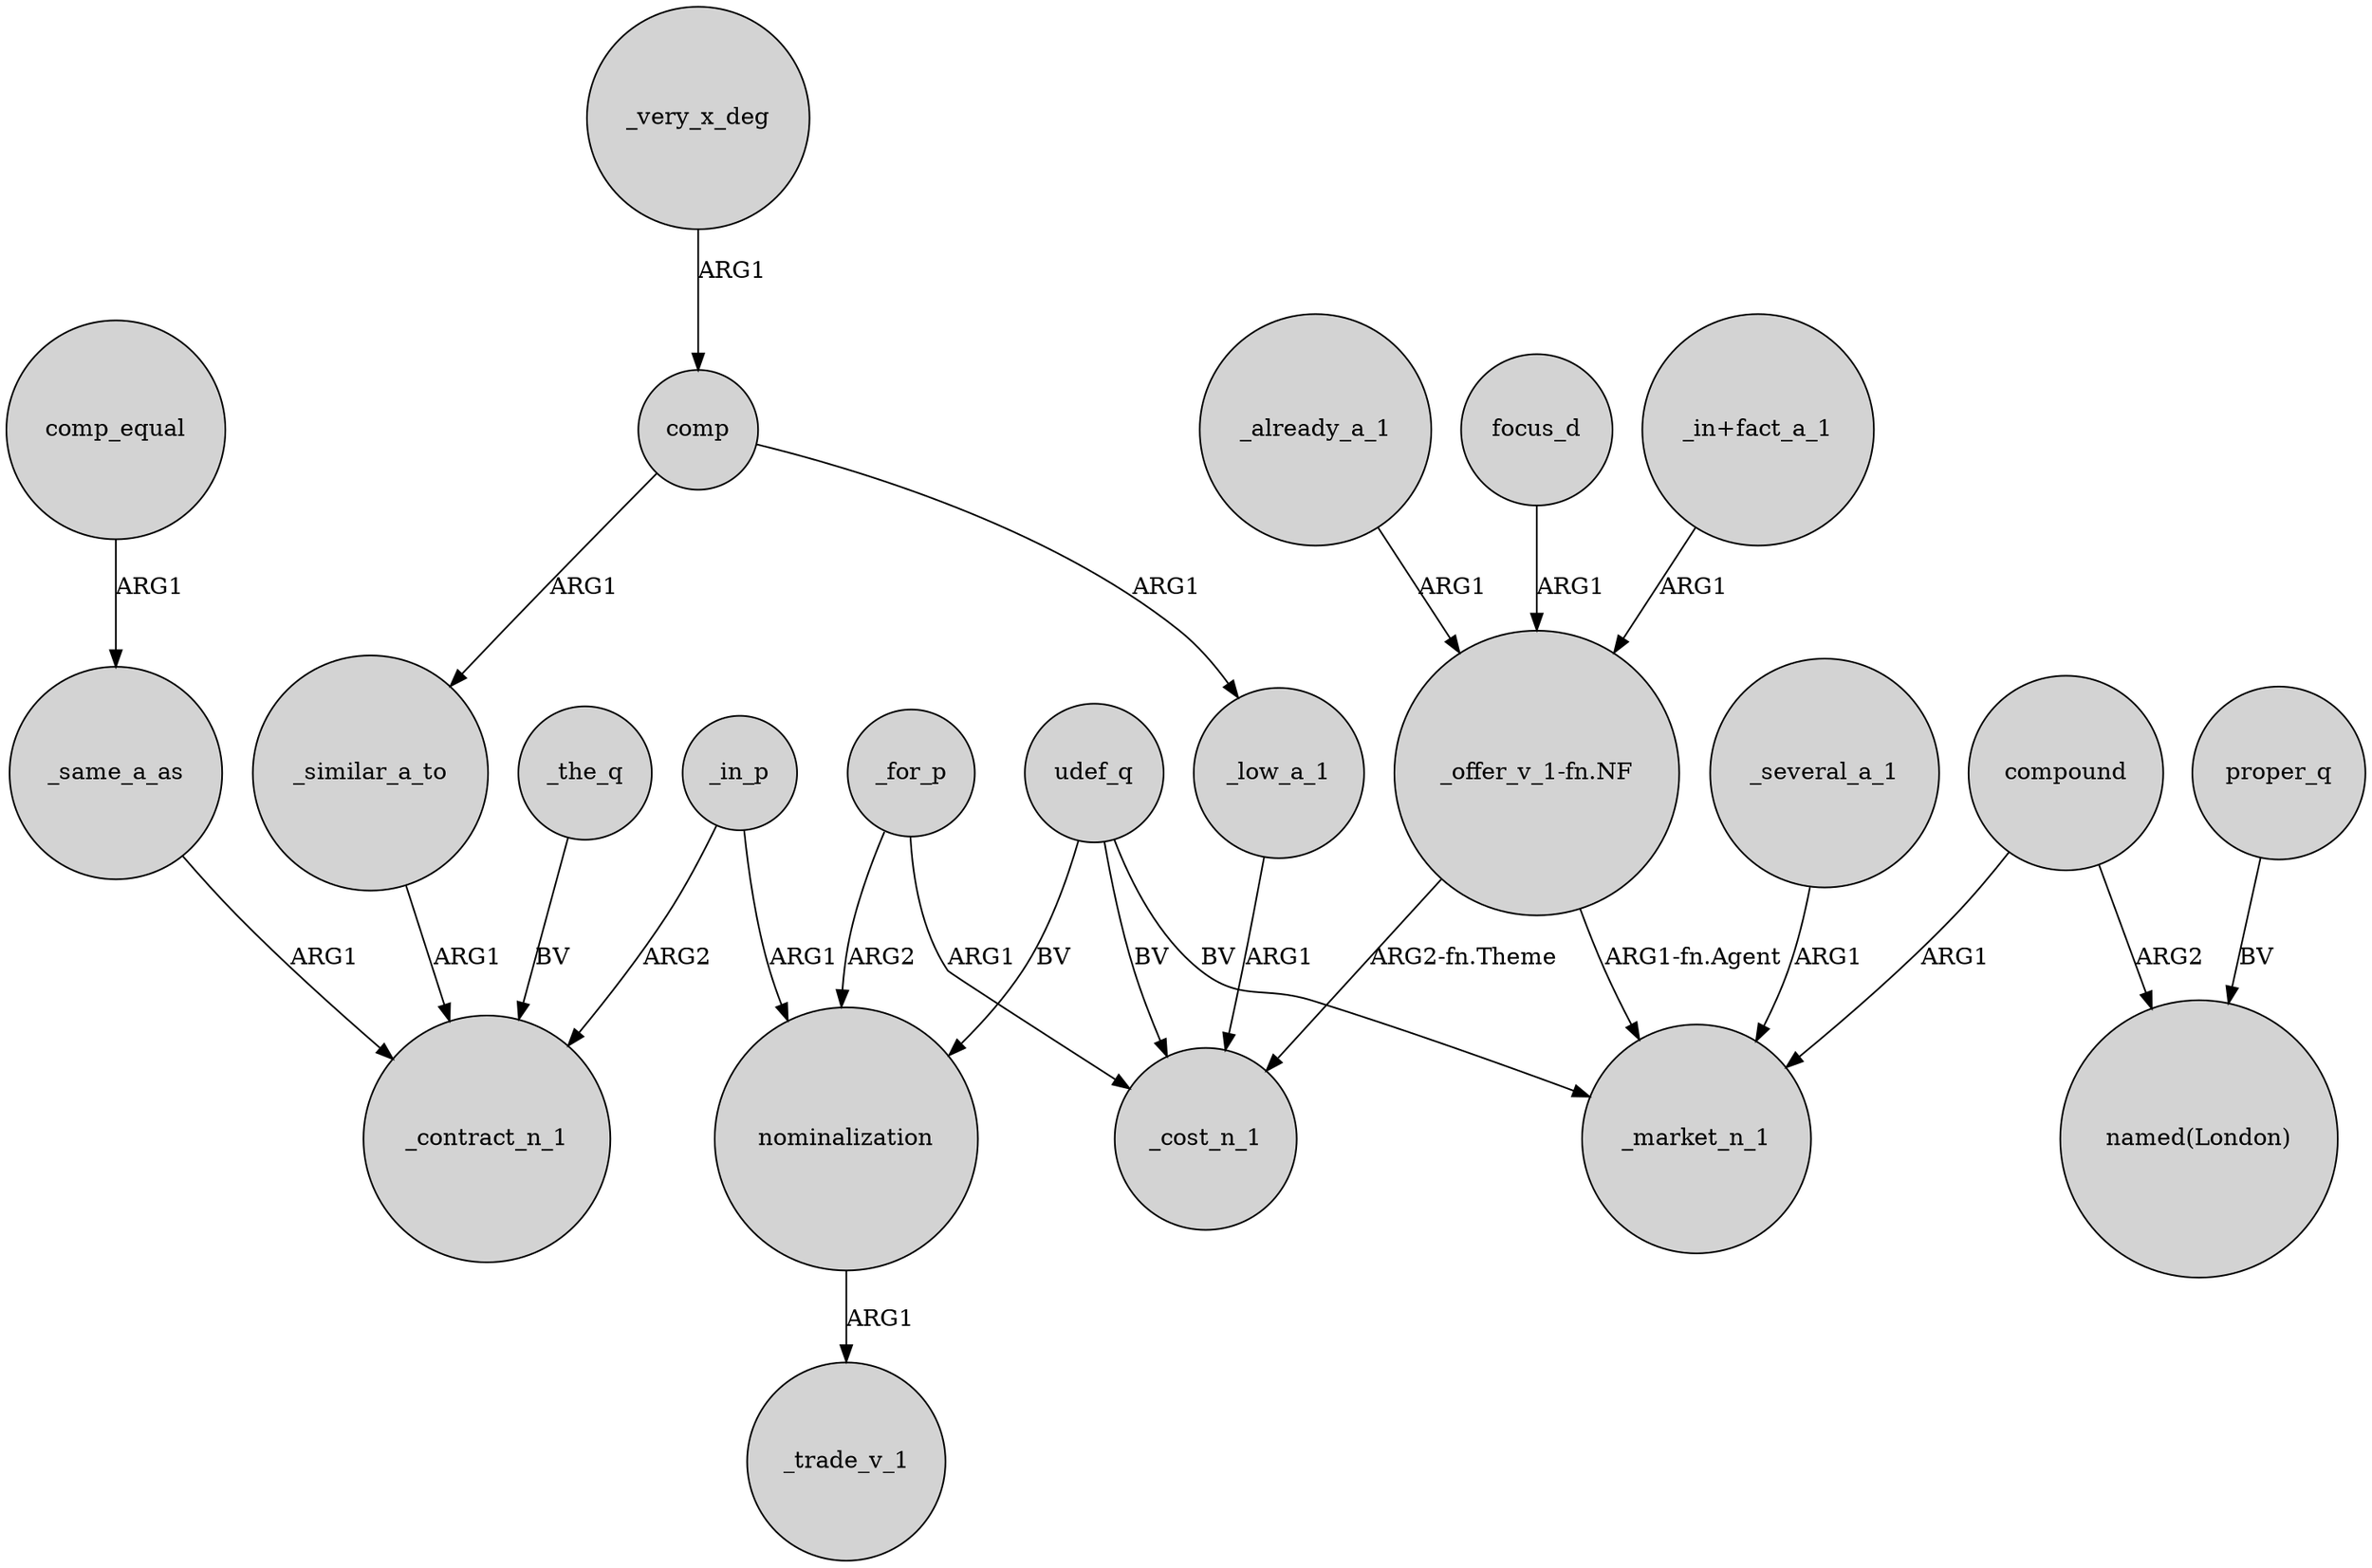 digraph {
	node [shape=circle style=filled]
	comp -> _similar_a_to [label=ARG1]
	_very_x_deg -> comp [label=ARG1]
	_similar_a_to -> _contract_n_1 [label=ARG1]
	_for_p -> nominalization [label=ARG2]
	_already_a_1 -> "_offer_v_1-fn.NF" [label=ARG1]
	udef_q -> _market_n_1 [label=BV]
	udef_q -> _cost_n_1 [label=BV]
	nominalization -> _trade_v_1 [label=ARG1]
	_in_p -> _contract_n_1 [label=ARG2]
	_the_q -> _contract_n_1 [label=BV]
	"_offer_v_1-fn.NF" -> _cost_n_1 [label="ARG2-fn.Theme"]
	focus_d -> "_offer_v_1-fn.NF" [label=ARG1]
	comp_equal -> _same_a_as [label=ARG1]
	_low_a_1 -> _cost_n_1 [label=ARG1]
	"_offer_v_1-fn.NF" -> _market_n_1 [label="ARG1-fn.Agent"]
	_several_a_1 -> _market_n_1 [label=ARG1]
	_in_p -> nominalization [label=ARG1]
	compound -> "named(London)" [label=ARG2]
	udef_q -> nominalization [label=BV]
	proper_q -> "named(London)" [label=BV]
	_same_a_as -> _contract_n_1 [label=ARG1]
	compound -> _market_n_1 [label=ARG1]
	"_in+fact_a_1" -> "_offer_v_1-fn.NF" [label=ARG1]
	_for_p -> _cost_n_1 [label=ARG1]
	comp -> _low_a_1 [label=ARG1]
}
